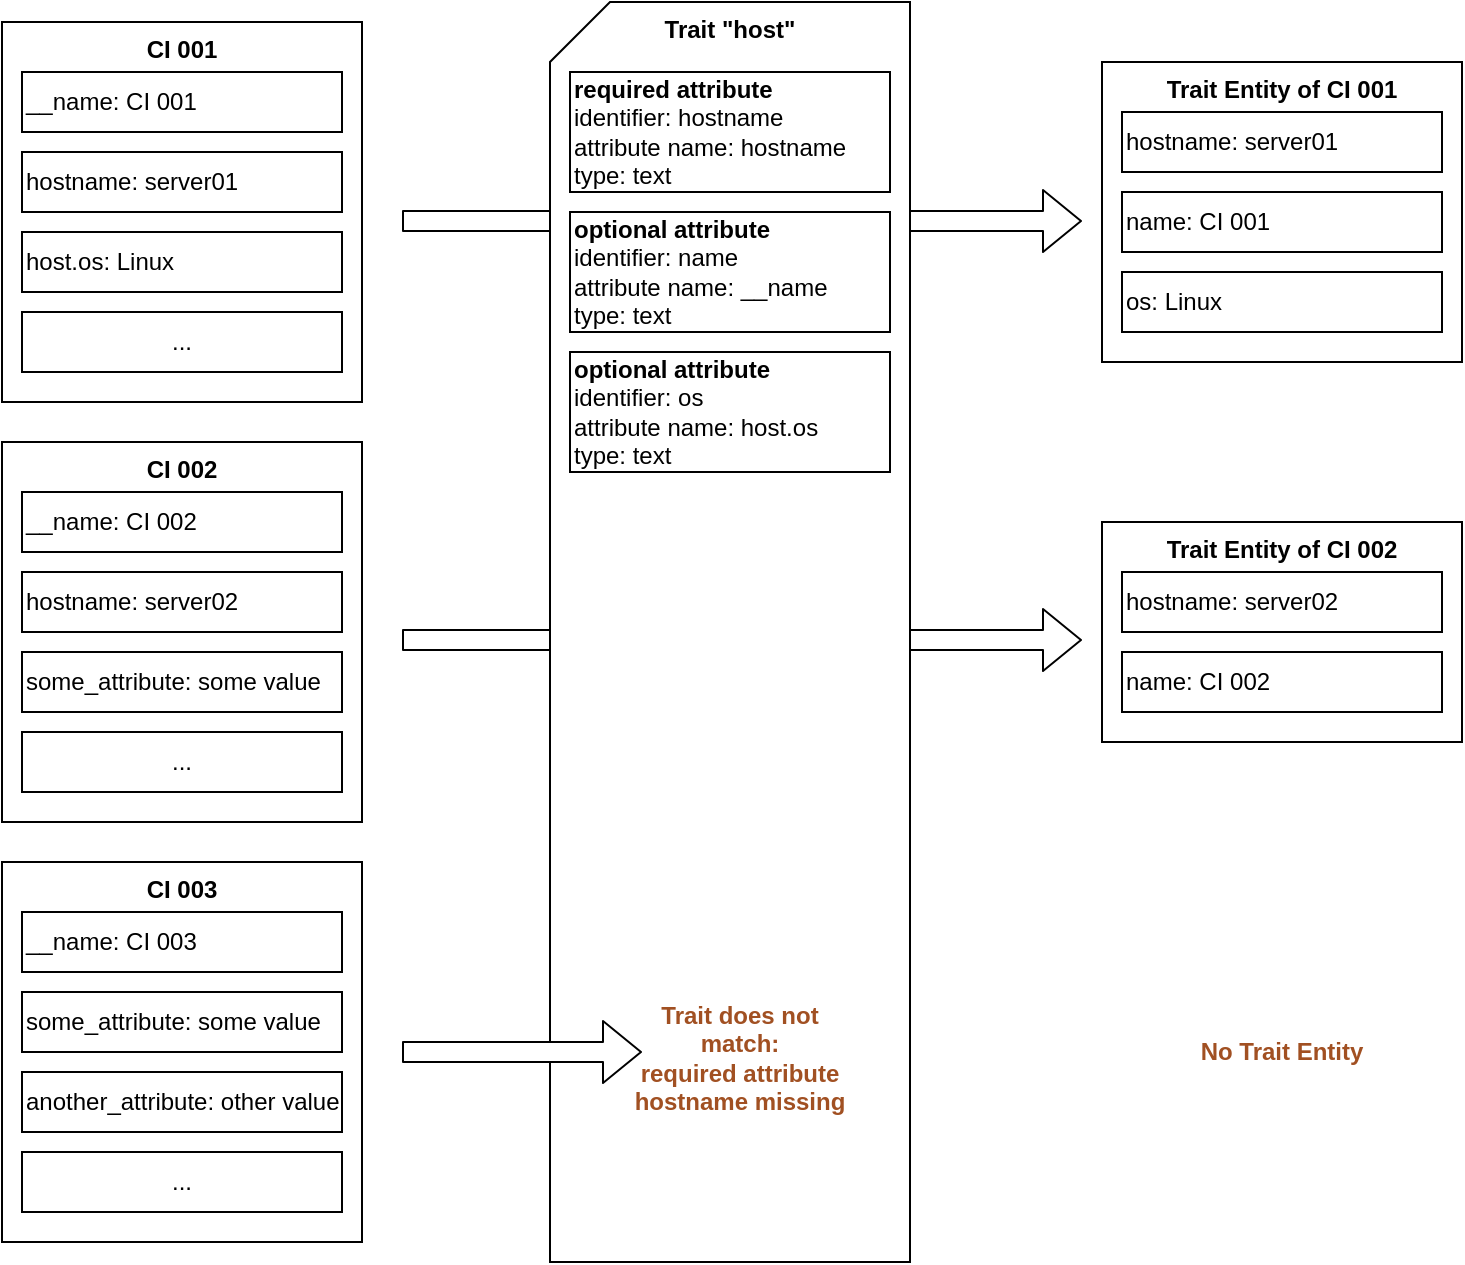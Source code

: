 <mxfile version="14.6.13" type="device"><diagram id="WE7nr96P2VB_gTAp4Af9" name="Seite-1"><mxGraphModel dx="1020" dy="580" grid="1" gridSize="10" guides="1" tooltips="1" connect="1" arrows="1" fold="1" page="1" pageScale="1" pageWidth="827" pageHeight="1169" math="0" shadow="0"><root><mxCell id="0"/><mxCell id="1" parent="0"/><mxCell id="3jk8GzVYjv_M3SppFLzJ-38" value="" style="shape=flexArrow;endArrow=classic;html=1;fillColor=#ffffff;" parent="1" edge="1"><mxGeometry width="50" height="50" relative="1" as="geometry"><mxPoint x="249" y="339" as="sourcePoint"/><mxPoint x="589" y="339" as="targetPoint"/></mxGeometry></mxCell><mxCell id="3jk8GzVYjv_M3SppFLzJ-37" value="" style="shape=flexArrow;endArrow=classic;html=1;fillColor=#ffffff;" parent="1" edge="1"><mxGeometry width="50" height="50" relative="1" as="geometry"><mxPoint x="249" y="129.5" as="sourcePoint"/><mxPoint x="589" y="129.5" as="targetPoint"/></mxGeometry></mxCell><mxCell id="3jk8GzVYjv_M3SppFLzJ-1" value="CI 001" style="rounded=0;whiteSpace=wrap;html=1;verticalAlign=top;fontStyle=1" parent="1" vertex="1"><mxGeometry x="49" y="30" width="180" height="190" as="geometry"/></mxCell><mxCell id="3jk8GzVYjv_M3SppFLzJ-2" value="hostname: server01" style="rounded=0;whiteSpace=wrap;html=1;align=left;" parent="1" vertex="1"><mxGeometry x="59" y="95" width="160" height="30" as="geometry"/></mxCell><mxCell id="3jk8GzVYjv_M3SppFLzJ-3" value="host.os: Linux" style="rounded=0;whiteSpace=wrap;html=1;align=left;" parent="1" vertex="1"><mxGeometry x="59" y="135" width="160" height="30" as="geometry"/></mxCell><mxCell id="3jk8GzVYjv_M3SppFLzJ-8" value="..." style="rounded=0;whiteSpace=wrap;html=1;align=center;" parent="1" vertex="1"><mxGeometry x="59" y="175" width="160" height="30" as="geometry"/></mxCell><mxCell id="3jk8GzVYjv_M3SppFLzJ-9" value="Trait &quot;host&quot;" style="shape=card;whiteSpace=wrap;html=1;align=center;verticalAlign=top;fontStyle=1" parent="1" vertex="1"><mxGeometry x="323" y="20" width="180" height="630" as="geometry"/></mxCell><mxCell id="3jk8GzVYjv_M3SppFLzJ-10" value="&lt;b&gt;required attribute&amp;nbsp;&lt;br&gt;&lt;/b&gt;identifier: hostname&lt;br&gt;attribute name: hostname&lt;br&gt;type: text" style="rounded=0;whiteSpace=wrap;html=1;align=left;" parent="1" vertex="1"><mxGeometry x="333" y="55" width="160" height="60" as="geometry"/></mxCell><mxCell id="3jk8GzVYjv_M3SppFLzJ-11" value="&lt;b&gt;optional attribute&lt;/b&gt;&lt;br&gt;identifier: name&amp;nbsp;&lt;br&gt;attribute name: __name&lt;br&gt;type: text" style="rounded=0;whiteSpace=wrap;html=1;align=left;" parent="1" vertex="1"><mxGeometry x="333" y="125" width="160" height="60" as="geometry"/></mxCell><mxCell id="3jk8GzVYjv_M3SppFLzJ-12" value="__name: CI 001" style="rounded=0;whiteSpace=wrap;html=1;align=left;" parent="1" vertex="1"><mxGeometry x="59" y="55" width="160" height="30" as="geometry"/></mxCell><mxCell id="3jk8GzVYjv_M3SppFLzJ-13" value="CI 002" style="rounded=0;whiteSpace=wrap;html=1;verticalAlign=top;fontStyle=1" parent="1" vertex="1"><mxGeometry x="49" y="240" width="180" height="190" as="geometry"/></mxCell><mxCell id="3jk8GzVYjv_M3SppFLzJ-14" value="hostname: server02" style="rounded=0;whiteSpace=wrap;html=1;align=left;" parent="1" vertex="1"><mxGeometry x="59" y="305" width="160" height="30" as="geometry"/></mxCell><mxCell id="3jk8GzVYjv_M3SppFLzJ-15" value="some_attribute: some value" style="rounded=0;whiteSpace=wrap;html=1;align=left;" parent="1" vertex="1"><mxGeometry x="59" y="345" width="160" height="30" as="geometry"/></mxCell><mxCell id="3jk8GzVYjv_M3SppFLzJ-16" value="..." style="rounded=0;whiteSpace=wrap;html=1;align=center;" parent="1" vertex="1"><mxGeometry x="59" y="385" width="160" height="30" as="geometry"/></mxCell><mxCell id="3jk8GzVYjv_M3SppFLzJ-17" value="__name: CI 002" style="rounded=0;whiteSpace=wrap;html=1;align=left;" parent="1" vertex="1"><mxGeometry x="59" y="265" width="160" height="30" as="geometry"/></mxCell><mxCell id="3jk8GzVYjv_M3SppFLzJ-18" value="&lt;b&gt;optional attribute&lt;/b&gt;&lt;br&gt;identifier: os&lt;br&gt;attribute name: host.os&lt;br&gt;type: text" style="rounded=0;whiteSpace=wrap;html=1;align=left;" parent="1" vertex="1"><mxGeometry x="333" y="195" width="160" height="60" as="geometry"/></mxCell><mxCell id="3jk8GzVYjv_M3SppFLzJ-19" value="CI 003" style="rounded=0;whiteSpace=wrap;html=1;verticalAlign=top;fontStyle=1" parent="1" vertex="1"><mxGeometry x="49" y="450" width="180" height="190" as="geometry"/></mxCell><mxCell id="3jk8GzVYjv_M3SppFLzJ-20" value="some_attribute: some value" style="rounded=0;whiteSpace=wrap;html=1;align=left;" parent="1" vertex="1"><mxGeometry x="59" y="515" width="160" height="30" as="geometry"/></mxCell><mxCell id="3jk8GzVYjv_M3SppFLzJ-22" value="..." style="rounded=0;whiteSpace=wrap;html=1;align=center;" parent="1" vertex="1"><mxGeometry x="59" y="595" width="160" height="30" as="geometry"/></mxCell><mxCell id="3jk8GzVYjv_M3SppFLzJ-23" value="__name: CI 003" style="rounded=0;whiteSpace=wrap;html=1;align=left;" parent="1" vertex="1"><mxGeometry x="59" y="475" width="160" height="30" as="geometry"/></mxCell><mxCell id="3jk8GzVYjv_M3SppFLzJ-24" value="another_attribute: other value" style="rounded=0;whiteSpace=wrap;html=1;align=left;" parent="1" vertex="1"><mxGeometry x="59" y="555" width="160" height="30" as="geometry"/></mxCell><mxCell id="3jk8GzVYjv_M3SppFLzJ-25" value="Trait Entity of CI 001" style="rounded=0;whiteSpace=wrap;html=1;verticalAlign=top;fontStyle=1" parent="1" vertex="1"><mxGeometry x="599" y="50" width="180" height="150" as="geometry"/></mxCell><mxCell id="3jk8GzVYjv_M3SppFLzJ-26" value="name: CI 001" style="rounded=0;whiteSpace=wrap;html=1;align=left;" parent="1" vertex="1"><mxGeometry x="609" y="115" width="160" height="30" as="geometry"/></mxCell><mxCell id="3jk8GzVYjv_M3SppFLzJ-27" value="os: Linux" style="rounded=0;whiteSpace=wrap;html=1;align=left;" parent="1" vertex="1"><mxGeometry x="609" y="155" width="160" height="30" as="geometry"/></mxCell><mxCell id="3jk8GzVYjv_M3SppFLzJ-29" value="&lt;span&gt;hostname: server01&lt;/span&gt;" style="rounded=0;whiteSpace=wrap;html=1;align=left;" parent="1" vertex="1"><mxGeometry x="609" y="75" width="160" height="30" as="geometry"/></mxCell><mxCell id="3jk8GzVYjv_M3SppFLzJ-30" value="Trait Entity of CI 002" style="rounded=0;whiteSpace=wrap;html=1;verticalAlign=top;fontStyle=1" parent="1" vertex="1"><mxGeometry x="599" y="280" width="180" height="110" as="geometry"/></mxCell><mxCell id="3jk8GzVYjv_M3SppFLzJ-31" value="name: CI 002" style="rounded=0;whiteSpace=wrap;html=1;align=left;" parent="1" vertex="1"><mxGeometry x="609" y="345" width="160" height="30" as="geometry"/></mxCell><mxCell id="3jk8GzVYjv_M3SppFLzJ-33" value="&lt;span&gt;hostname: server02&lt;/span&gt;" style="rounded=0;whiteSpace=wrap;html=1;align=left;" parent="1" vertex="1"><mxGeometry x="609" y="305" width="160" height="30" as="geometry"/></mxCell><mxCell id="3jk8GzVYjv_M3SppFLzJ-40" value="" style="shape=flexArrow;endArrow=classic;html=1;fillColor=#ffffff;" parent="1" edge="1"><mxGeometry width="50" height="50" relative="1" as="geometry"><mxPoint x="249" y="545" as="sourcePoint"/><mxPoint x="369" y="545" as="targetPoint"/></mxGeometry></mxCell><mxCell id="3jk8GzVYjv_M3SppFLzJ-41" value="Trait does not match:&lt;br&gt;required attribute hostname missing" style="text;html=1;strokeColor=none;fillColor=none;align=center;verticalAlign=middle;whiteSpace=wrap;rounded=0;fontStyle=1;fontColor=#A15022;" parent="1" vertex="1"><mxGeometry x="363" y="500" width="110" height="95" as="geometry"/></mxCell><mxCell id="3jk8GzVYjv_M3SppFLzJ-42" value="No Trait Entity" style="text;html=1;strokeColor=none;fillColor=none;align=center;verticalAlign=middle;whiteSpace=wrap;rounded=0;fontStyle=1;fontColor=#A15022;" parent="1" vertex="1"><mxGeometry x="634" y="497.5" width="110" height="95" as="geometry"/></mxCell></root></mxGraphModel></diagram></mxfile>